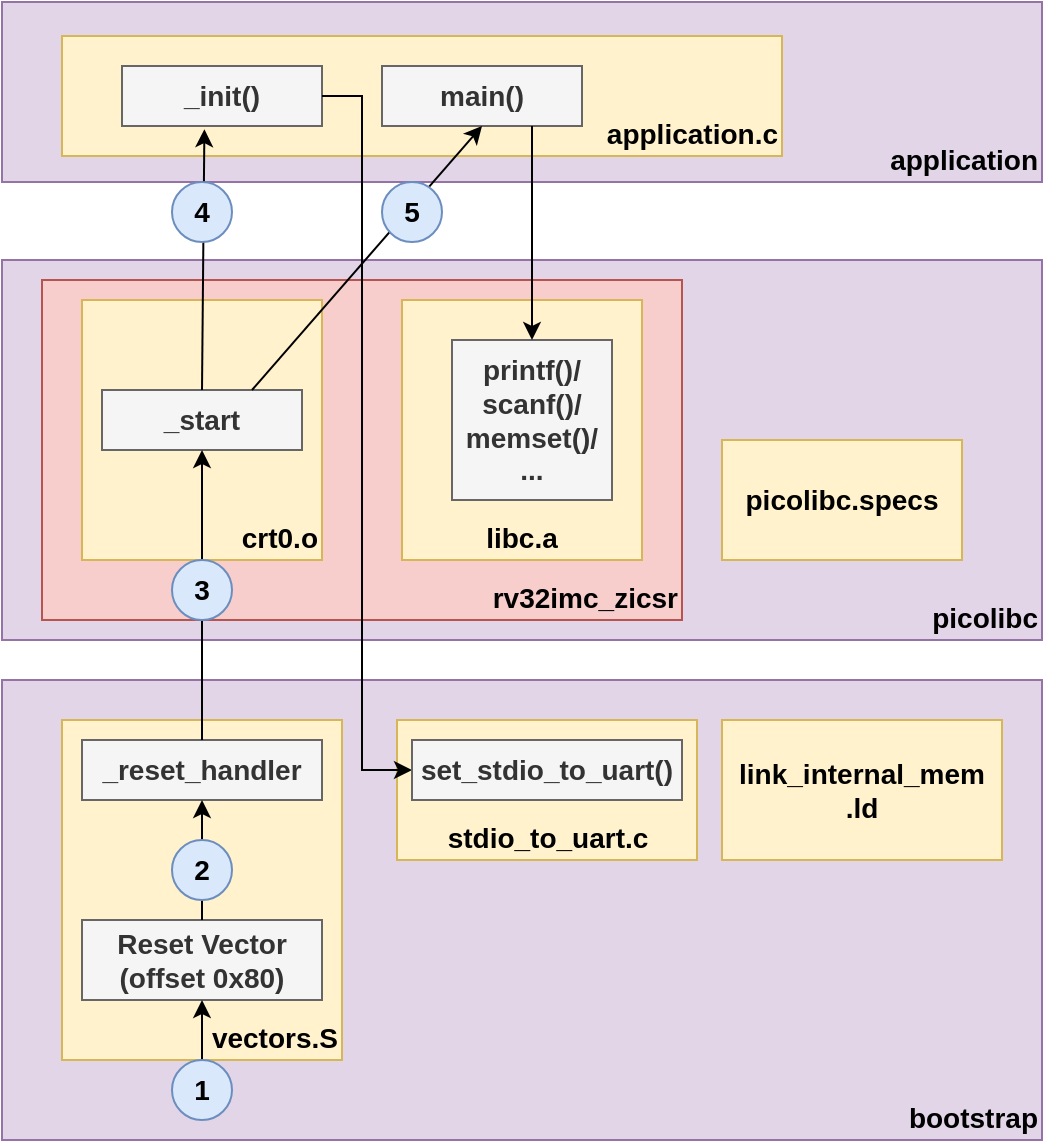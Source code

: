 <mxfile version="19.0.3" type="device"><diagram id="xJVSN3ioyxnjVdcwHdhN" name="Page-1"><mxGraphModel dx="1038" dy="1741" grid="1" gridSize="10" guides="1" tooltips="1" connect="1" arrows="1" fold="1" page="1" pageScale="1" pageWidth="850" pageHeight="1100" math="0" shadow="0"><root><mxCell id="0"/><mxCell id="1" parent="0"/><mxCell id="2LQokLUc8P4vaMHVYuuZ-10" value="application" style="rounded=0;whiteSpace=wrap;html=1;verticalAlign=bottom;align=right;fillColor=#e1d5e7;strokeColor=#9673a6;fontStyle=1;fontSize=14;" vertex="1" parent="1"><mxGeometry x="160" y="-159" width="520" height="90" as="geometry"/></mxCell><mxCell id="2LQokLUc8P4vaMHVYuuZ-34" value="application.c" style="rounded=0;whiteSpace=wrap;html=1;verticalAlign=bottom;align=right;fillColor=#fff2cc;strokeColor=#d6b656;fontStyle=1;fontSize=14;" vertex="1" parent="1"><mxGeometry x="190" y="-142" width="360" height="60" as="geometry"/></mxCell><mxCell id="2LQokLUc8P4vaMHVYuuZ-1" value="bootstrap" style="rounded=0;whiteSpace=wrap;html=1;verticalAlign=bottom;align=right;fillColor=#e1d5e7;strokeColor=#9673a6;fontStyle=1;fontSize=14;" vertex="1" parent="1"><mxGeometry x="160" y="180" width="520" height="230" as="geometry"/></mxCell><mxCell id="2LQokLUc8P4vaMHVYuuZ-2" value="vectors.S" style="rounded=0;whiteSpace=wrap;html=1;verticalAlign=bottom;align=right;fillColor=#fff2cc;strokeColor=#d6b656;fontStyle=1;fontSize=14;" vertex="1" parent="1"><mxGeometry x="190" y="200" width="140" height="170" as="geometry"/></mxCell><mxCell id="2LQokLUc8P4vaMHVYuuZ-3" value="link_internal_mem&lt;br&gt;.ld" style="rounded=0;whiteSpace=wrap;html=1;verticalAlign=middle;fillColor=#fff2cc;strokeColor=#d6b656;fontStyle=1;fontSize=14;" vertex="1" parent="1"><mxGeometry x="520" y="200" width="140" height="70" as="geometry"/></mxCell><mxCell id="2LQokLUc8P4vaMHVYuuZ-4" value="stdio_to_uart.c" style="rounded=0;whiteSpace=wrap;html=1;verticalAlign=bottom;fillColor=#fff2cc;strokeColor=#d6b656;fontStyle=1;fontSize=14;" vertex="1" parent="1"><mxGeometry x="357.5" y="200" width="150" height="70" as="geometry"/></mxCell><mxCell id="2LQokLUc8P4vaMHVYuuZ-5" value="picolibc" style="rounded=0;whiteSpace=wrap;html=1;verticalAlign=bottom;align=right;fillColor=#e1d5e7;strokeColor=#9673a6;fontStyle=1;fontSize=14;" vertex="1" parent="1"><mxGeometry x="160" y="-30" width="520" height="190" as="geometry"/></mxCell><mxCell id="2LQokLUc8P4vaMHVYuuZ-6" value="rv32imc_zicsr" style="rounded=0;whiteSpace=wrap;html=1;verticalAlign=bottom;align=right;fillColor=#f8cecc;strokeColor=#b85450;fontStyle=1;fontSize=14;" vertex="1" parent="1"><mxGeometry x="180" y="-20" width="320" height="170" as="geometry"/></mxCell><mxCell id="2LQokLUc8P4vaMHVYuuZ-7" value="picolibc.specs" style="rounded=0;whiteSpace=wrap;html=1;verticalAlign=middle;fillColor=#fff2cc;strokeColor=#d6b656;fontStyle=1;fontSize=14;" vertex="1" parent="1"><mxGeometry x="520" y="60" width="120" height="60" as="geometry"/></mxCell><mxCell id="2LQokLUc8P4vaMHVYuuZ-8" value="crt0.o" style="rounded=0;whiteSpace=wrap;html=1;verticalAlign=bottom;align=right;fillColor=#fff2cc;strokeColor=#d6b656;fontStyle=1;fontSize=14;" vertex="1" parent="1"><mxGeometry x="200" y="-10" width="120" height="130" as="geometry"/></mxCell><mxCell id="2LQokLUc8P4vaMHVYuuZ-9" value="libc.a" style="rounded=0;whiteSpace=wrap;html=1;verticalAlign=bottom;fillColor=#fff2cc;strokeColor=#d6b656;fontStyle=1;fontSize=14;" vertex="1" parent="1"><mxGeometry x="360" y="-10" width="120" height="130" as="geometry"/></mxCell><mxCell id="2LQokLUc8P4vaMHVYuuZ-11" value="main()" style="rounded=0;whiteSpace=wrap;html=1;fillColor=#f5f5f5;strokeColor=#666666;fontColor=#333333;fontStyle=1;fontSize=14;" vertex="1" parent="1"><mxGeometry x="350" y="-127" width="100" height="30" as="geometry"/></mxCell><mxCell id="2LQokLUc8P4vaMHVYuuZ-12" value="_init()" style="rounded=0;whiteSpace=wrap;html=1;fillColor=#f5f5f5;strokeColor=#666666;fontColor=#333333;fontStyle=1;fontSize=14;" vertex="1" parent="1"><mxGeometry x="220" y="-127" width="100" height="30" as="geometry"/></mxCell><mxCell id="2LQokLUc8P4vaMHVYuuZ-13" value="_start" style="rounded=0;whiteSpace=wrap;html=1;fillColor=#f5f5f5;strokeColor=#666666;fontColor=#333333;fontStyle=1;fontSize=14;" vertex="1" parent="1"><mxGeometry x="210" y="35" width="100" height="30" as="geometry"/></mxCell><mxCell id="2LQokLUc8P4vaMHVYuuZ-14" value="_reset_handler" style="rounded=0;whiteSpace=wrap;html=1;fillColor=#f5f5f5;strokeColor=#666666;fontColor=#333333;fontStyle=1;fontSize=14;" vertex="1" parent="1"><mxGeometry x="200" y="210" width="120" height="30" as="geometry"/></mxCell><mxCell id="2LQokLUc8P4vaMHVYuuZ-15" value="Reset Vector&lt;br style=&quot;font-size: 14px;&quot;&gt;(offset 0x80)" style="rounded=0;whiteSpace=wrap;html=1;fillColor=#f5f5f5;strokeColor=#666666;fontColor=#333333;fontStyle=1;fontSize=14;" vertex="1" parent="1"><mxGeometry x="200" y="300" width="120" height="40" as="geometry"/></mxCell><mxCell id="2LQokLUc8P4vaMHVYuuZ-16" value="" style="endArrow=classic;html=1;rounded=0;entryX=0.5;entryY=1;entryDx=0;entryDy=0;fontStyle=1;fontSize=14;" edge="1" parent="1" target="2LQokLUc8P4vaMHVYuuZ-15"><mxGeometry width="50" height="50" relative="1" as="geometry"><mxPoint x="260" y="390" as="sourcePoint"/><mxPoint x="300" y="360" as="targetPoint"/></mxGeometry></mxCell><mxCell id="2LQokLUc8P4vaMHVYuuZ-17" value="" style="endArrow=classic;html=1;rounded=0;entryX=0.5;entryY=1;entryDx=0;entryDy=0;exitX=0.5;exitY=0;exitDx=0;exitDy=0;fontStyle=1;fontSize=14;" edge="1" parent="1" source="2LQokLUc8P4vaMHVYuuZ-15" target="2LQokLUc8P4vaMHVYuuZ-14"><mxGeometry width="50" height="50" relative="1" as="geometry"><mxPoint x="100" y="280" as="sourcePoint"/><mxPoint x="150" y="230" as="targetPoint"/></mxGeometry></mxCell><mxCell id="2LQokLUc8P4vaMHVYuuZ-18" value="" style="endArrow=classic;html=1;rounded=0;entryX=0.5;entryY=1;entryDx=0;entryDy=0;exitX=0.5;exitY=0;exitDx=0;exitDy=0;fontStyle=1;fontSize=14;" edge="1" parent="1" source="2LQokLUc8P4vaMHVYuuZ-14" target="2LQokLUc8P4vaMHVYuuZ-13"><mxGeometry width="50" height="50" relative="1" as="geometry"><mxPoint x="70" y="190" as="sourcePoint"/><mxPoint x="120" y="140" as="targetPoint"/></mxGeometry></mxCell><mxCell id="2LQokLUc8P4vaMHVYuuZ-19" value="" style="endArrow=classic;html=1;rounded=0;entryX=0.412;entryY=1.053;entryDx=0;entryDy=0;exitX=0.5;exitY=0;exitDx=0;exitDy=0;entryPerimeter=0;fontStyle=1;fontSize=14;" edge="1" parent="1" source="2LQokLUc8P4vaMHVYuuZ-13" target="2LQokLUc8P4vaMHVYuuZ-12"><mxGeometry width="50" height="50" relative="1" as="geometry"><mxPoint x="60" y="60" as="sourcePoint"/><mxPoint x="110" y="10" as="targetPoint"/></mxGeometry></mxCell><mxCell id="2LQokLUc8P4vaMHVYuuZ-20" value="" style="endArrow=classic;html=1;rounded=0;entryX=0.5;entryY=1;entryDx=0;entryDy=0;exitX=0.75;exitY=0;exitDx=0;exitDy=0;fontStyle=1;fontSize=14;" edge="1" parent="1" source="2LQokLUc8P4vaMHVYuuZ-13" target="2LQokLUc8P4vaMHVYuuZ-11"><mxGeometry width="50" height="50" relative="1" as="geometry"><mxPoint x="320" y="60" as="sourcePoint"/><mxPoint x="370" y="10" as="targetPoint"/></mxGeometry></mxCell><mxCell id="2LQokLUc8P4vaMHVYuuZ-21" value="1" style="ellipse;whiteSpace=wrap;html=1;aspect=fixed;fillColor=#dae8fc;strokeColor=#6c8ebf;fontStyle=1;fontSize=14;connectable=0;" vertex="1" parent="1"><mxGeometry x="245" y="370" width="30" height="30" as="geometry"/></mxCell><mxCell id="2LQokLUc8P4vaMHVYuuZ-22" value="2" style="ellipse;whiteSpace=wrap;html=1;aspect=fixed;fillColor=#dae8fc;strokeColor=#6c8ebf;fontStyle=1;fontSize=14;connectable=0;" vertex="1" parent="1"><mxGeometry x="245" y="260" width="30" height="30" as="geometry"/></mxCell><mxCell id="2LQokLUc8P4vaMHVYuuZ-23" value="3" style="ellipse;whiteSpace=wrap;html=1;aspect=fixed;fillColor=#dae8fc;strokeColor=#6c8ebf;fontStyle=1;fontSize=14;connectable=0;" vertex="1" parent="1"><mxGeometry x="245" y="120" width="30" height="30" as="geometry"/></mxCell><mxCell id="2LQokLUc8P4vaMHVYuuZ-24" value="4" style="ellipse;whiteSpace=wrap;html=1;aspect=fixed;fillColor=#dae8fc;strokeColor=#6c8ebf;fontStyle=1;fontSize=14;connectable=0;" vertex="1" parent="1"><mxGeometry x="245" y="-69" width="30" height="30" as="geometry"/></mxCell><mxCell id="2LQokLUc8P4vaMHVYuuZ-30" value="" style="endArrow=classic;html=1;rounded=0;exitX=0.75;exitY=1;exitDx=0;exitDy=0;fontStyle=1;fontSize=14;startArrow=none;" edge="1" parent="1" source="2LQokLUc8P4vaMHVYuuZ-36"><mxGeometry width="50" height="50" relative="1" as="geometry"><mxPoint x="30" y="130" as="sourcePoint"/><mxPoint x="425" y="60" as="targetPoint"/></mxGeometry></mxCell><mxCell id="2LQokLUc8P4vaMHVYuuZ-31" value="" style="endArrow=classic;html=1;rounded=0;exitX=1;exitY=0.5;exitDx=0;exitDy=0;fontStyle=1;fontSize=14;entryX=0;entryY=0.5;entryDx=0;entryDy=0;" edge="1" parent="1" source="2LQokLUc8P4vaMHVYuuZ-12" target="2LQokLUc8P4vaMHVYuuZ-32"><mxGeometry width="50" height="50" relative="1" as="geometry"><mxPoint x="80" y="210" as="sourcePoint"/><mxPoint x="370" y="410" as="targetPoint"/><Array as="points"><mxPoint x="340" y="-112"/><mxPoint x="340" y="225"/></Array></mxGeometry></mxCell><mxCell id="2LQokLUc8P4vaMHVYuuZ-32" value="set_stdio_to_uart()" style="rounded=0;whiteSpace=wrap;html=1;fillColor=#f5f5f5;strokeColor=#666666;fontStyle=1;fontSize=14;fontColor=#333333;" vertex="1" parent="1"><mxGeometry x="365" y="210" width="135" height="30" as="geometry"/></mxCell><mxCell id="2LQokLUc8P4vaMHVYuuZ-36" value="printf()/&lt;br&gt;scanf()/&lt;br&gt;memset()/&lt;br&gt;..." style="rounded=0;whiteSpace=wrap;html=1;fontSize=14;fontStyle=1;fillColor=#f5f5f5;fontColor=#333333;strokeColor=#666666;" vertex="1" parent="1"><mxGeometry x="385" y="10" width="80" height="80" as="geometry"/></mxCell><mxCell id="2LQokLUc8P4vaMHVYuuZ-43" value="" style="endArrow=classic;html=1;rounded=0;fontSize=14;exitX=0.75;exitY=1;exitDx=0;exitDy=0;entryX=0.5;entryY=0;entryDx=0;entryDy=0;" edge="1" parent="1" source="2LQokLUc8P4vaMHVYuuZ-11" target="2LQokLUc8P4vaMHVYuuZ-36"><mxGeometry width="50" height="50" relative="1" as="geometry"><mxPoint x="780" y="-50" as="sourcePoint"/><mxPoint x="830" y="-100" as="targetPoint"/></mxGeometry></mxCell><mxCell id="2LQokLUc8P4vaMHVYuuZ-25" value="5" style="ellipse;whiteSpace=wrap;html=1;aspect=fixed;fillColor=#dae8fc;strokeColor=#6c8ebf;fontStyle=1;fontSize=14;connectable=0;" vertex="1" parent="1"><mxGeometry x="350" y="-69" width="30" height="30" as="geometry"/></mxCell></root></mxGraphModel></diagram></mxfile>